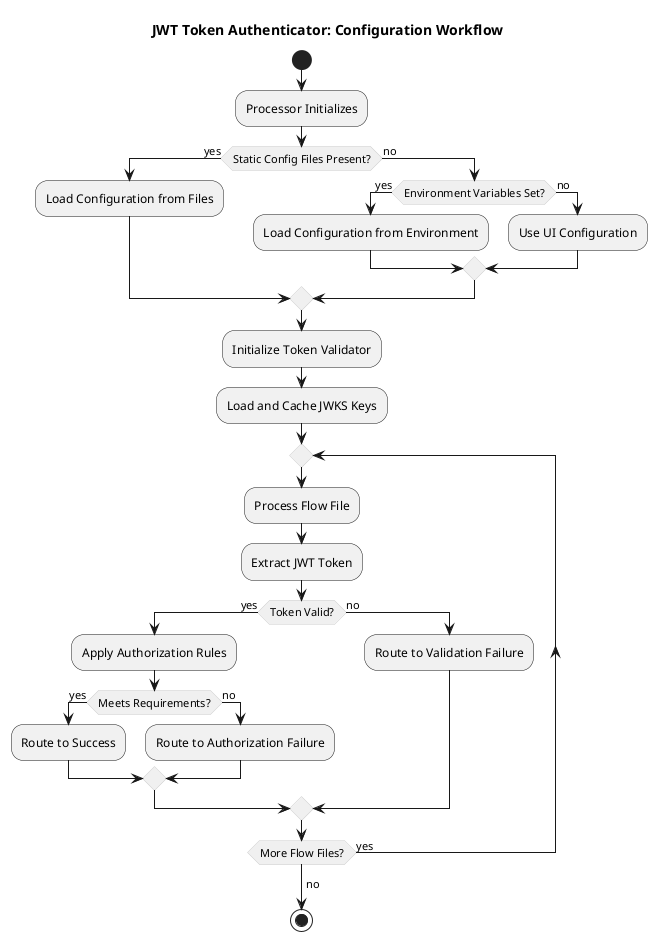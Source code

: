 @startuml configuration-workflow
skinparam backgroundColor white
skinparam activityDiamondBackgroundColor #f0f0f0
skinparam activityDiamondBorderColor #cccccc

title JWT Token Authenticator: Configuration Workflow

start

:Processor Initializes;

if (Static Config Files Present?) then (yes)
  :Load Configuration from Files;
else (no)
  if (Environment Variables Set?) then (yes)
    :Load Configuration from Environment;
  else (no)
    :Use UI Configuration;
  endif
endif

:Initialize Token Validator;

:Load and Cache JWKS Keys;

repeat
  :Process Flow File;
  
  :Extract JWT Token;
  
  if (Token Valid?) then (yes)
    :Apply Authorization Rules;
    
    if (Meets Requirements?) then (yes)
      :Route to Success;
    else (no)
      :Route to Authorization Failure;
    endif
    
  else (no)
    :Route to Validation Failure;
  endif
  
repeat while (More Flow Files?) is (yes)
-> no;

stop

@enduml